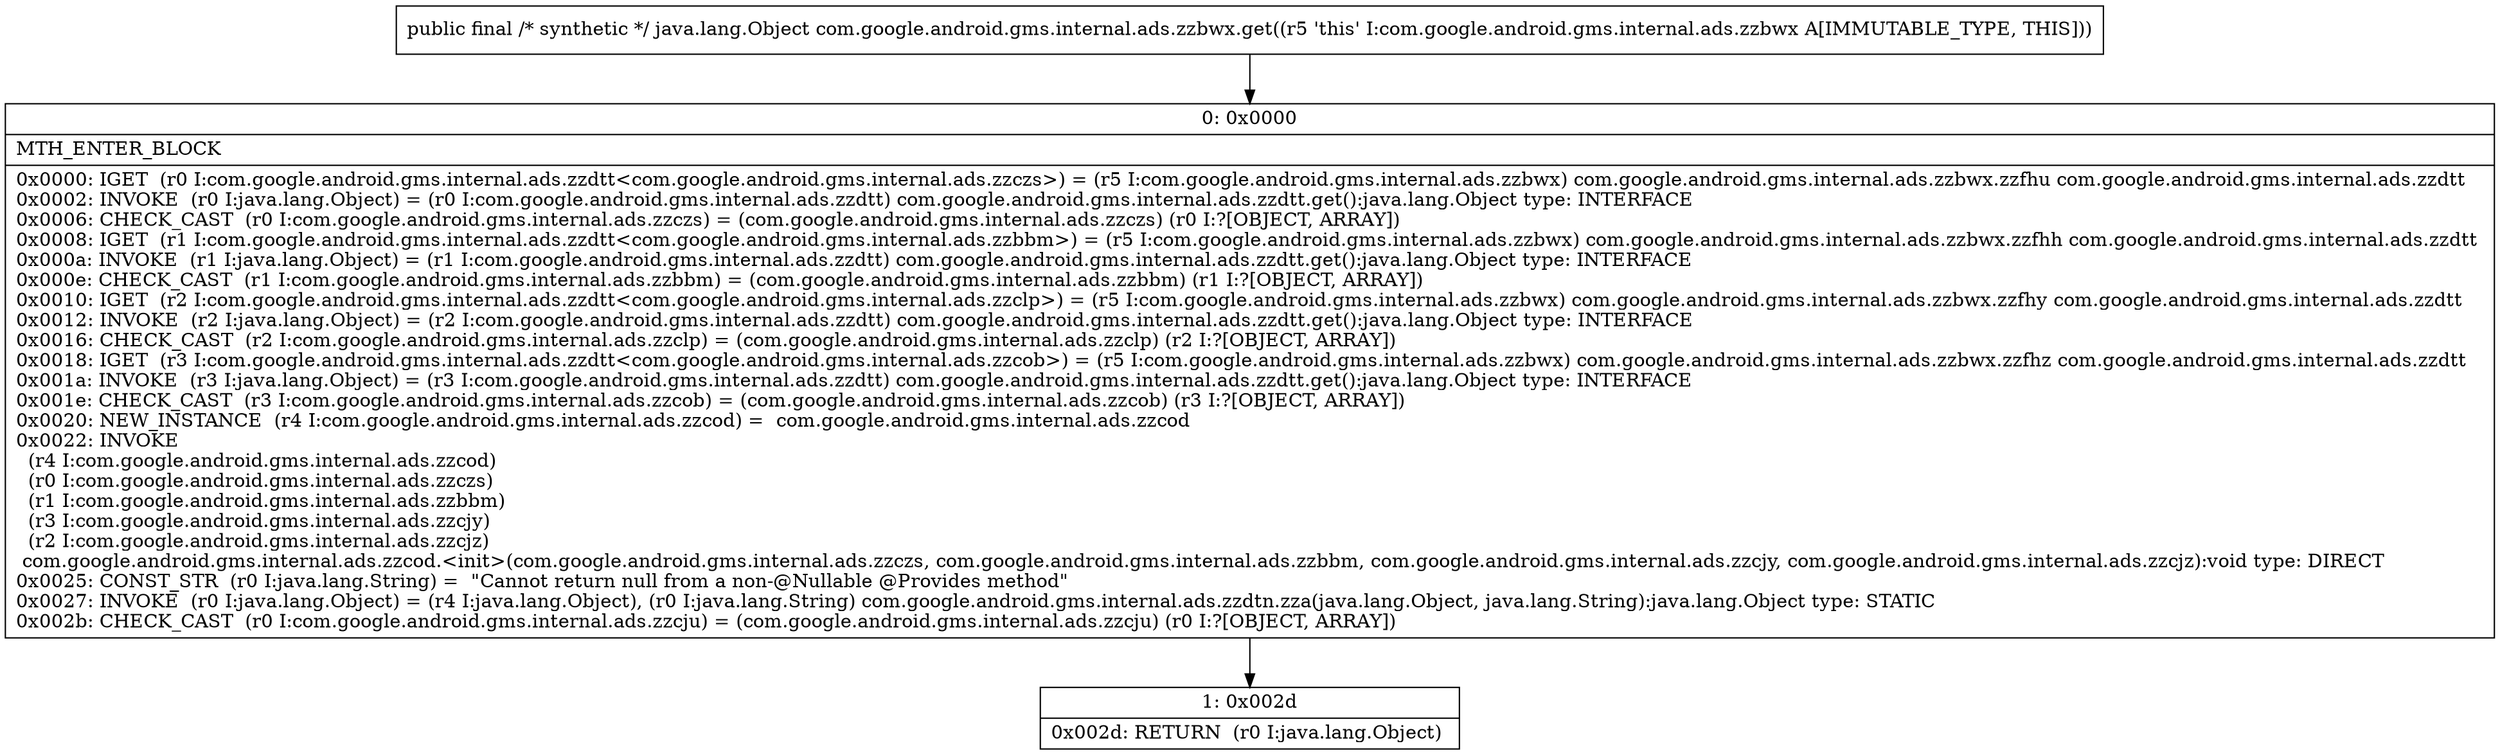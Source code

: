 digraph "CFG forcom.google.android.gms.internal.ads.zzbwx.get()Ljava\/lang\/Object;" {
Node_0 [shape=record,label="{0\:\ 0x0000|MTH_ENTER_BLOCK\l|0x0000: IGET  (r0 I:com.google.android.gms.internal.ads.zzdtt\<com.google.android.gms.internal.ads.zzczs\>) = (r5 I:com.google.android.gms.internal.ads.zzbwx) com.google.android.gms.internal.ads.zzbwx.zzfhu com.google.android.gms.internal.ads.zzdtt \l0x0002: INVOKE  (r0 I:java.lang.Object) = (r0 I:com.google.android.gms.internal.ads.zzdtt) com.google.android.gms.internal.ads.zzdtt.get():java.lang.Object type: INTERFACE \l0x0006: CHECK_CAST  (r0 I:com.google.android.gms.internal.ads.zzczs) = (com.google.android.gms.internal.ads.zzczs) (r0 I:?[OBJECT, ARRAY]) \l0x0008: IGET  (r1 I:com.google.android.gms.internal.ads.zzdtt\<com.google.android.gms.internal.ads.zzbbm\>) = (r5 I:com.google.android.gms.internal.ads.zzbwx) com.google.android.gms.internal.ads.zzbwx.zzfhh com.google.android.gms.internal.ads.zzdtt \l0x000a: INVOKE  (r1 I:java.lang.Object) = (r1 I:com.google.android.gms.internal.ads.zzdtt) com.google.android.gms.internal.ads.zzdtt.get():java.lang.Object type: INTERFACE \l0x000e: CHECK_CAST  (r1 I:com.google.android.gms.internal.ads.zzbbm) = (com.google.android.gms.internal.ads.zzbbm) (r1 I:?[OBJECT, ARRAY]) \l0x0010: IGET  (r2 I:com.google.android.gms.internal.ads.zzdtt\<com.google.android.gms.internal.ads.zzclp\>) = (r5 I:com.google.android.gms.internal.ads.zzbwx) com.google.android.gms.internal.ads.zzbwx.zzfhy com.google.android.gms.internal.ads.zzdtt \l0x0012: INVOKE  (r2 I:java.lang.Object) = (r2 I:com.google.android.gms.internal.ads.zzdtt) com.google.android.gms.internal.ads.zzdtt.get():java.lang.Object type: INTERFACE \l0x0016: CHECK_CAST  (r2 I:com.google.android.gms.internal.ads.zzclp) = (com.google.android.gms.internal.ads.zzclp) (r2 I:?[OBJECT, ARRAY]) \l0x0018: IGET  (r3 I:com.google.android.gms.internal.ads.zzdtt\<com.google.android.gms.internal.ads.zzcob\>) = (r5 I:com.google.android.gms.internal.ads.zzbwx) com.google.android.gms.internal.ads.zzbwx.zzfhz com.google.android.gms.internal.ads.zzdtt \l0x001a: INVOKE  (r3 I:java.lang.Object) = (r3 I:com.google.android.gms.internal.ads.zzdtt) com.google.android.gms.internal.ads.zzdtt.get():java.lang.Object type: INTERFACE \l0x001e: CHECK_CAST  (r3 I:com.google.android.gms.internal.ads.zzcob) = (com.google.android.gms.internal.ads.zzcob) (r3 I:?[OBJECT, ARRAY]) \l0x0020: NEW_INSTANCE  (r4 I:com.google.android.gms.internal.ads.zzcod) =  com.google.android.gms.internal.ads.zzcod \l0x0022: INVOKE  \l  (r4 I:com.google.android.gms.internal.ads.zzcod)\l  (r0 I:com.google.android.gms.internal.ads.zzczs)\l  (r1 I:com.google.android.gms.internal.ads.zzbbm)\l  (r3 I:com.google.android.gms.internal.ads.zzcjy)\l  (r2 I:com.google.android.gms.internal.ads.zzcjz)\l com.google.android.gms.internal.ads.zzcod.\<init\>(com.google.android.gms.internal.ads.zzczs, com.google.android.gms.internal.ads.zzbbm, com.google.android.gms.internal.ads.zzcjy, com.google.android.gms.internal.ads.zzcjz):void type: DIRECT \l0x0025: CONST_STR  (r0 I:java.lang.String) =  \"Cannot return null from a non\-@Nullable @Provides method\" \l0x0027: INVOKE  (r0 I:java.lang.Object) = (r4 I:java.lang.Object), (r0 I:java.lang.String) com.google.android.gms.internal.ads.zzdtn.zza(java.lang.Object, java.lang.String):java.lang.Object type: STATIC \l0x002b: CHECK_CAST  (r0 I:com.google.android.gms.internal.ads.zzcju) = (com.google.android.gms.internal.ads.zzcju) (r0 I:?[OBJECT, ARRAY]) \l}"];
Node_1 [shape=record,label="{1\:\ 0x002d|0x002d: RETURN  (r0 I:java.lang.Object) \l}"];
MethodNode[shape=record,label="{public final \/* synthetic *\/ java.lang.Object com.google.android.gms.internal.ads.zzbwx.get((r5 'this' I:com.google.android.gms.internal.ads.zzbwx A[IMMUTABLE_TYPE, THIS])) }"];
MethodNode -> Node_0;
Node_0 -> Node_1;
}

